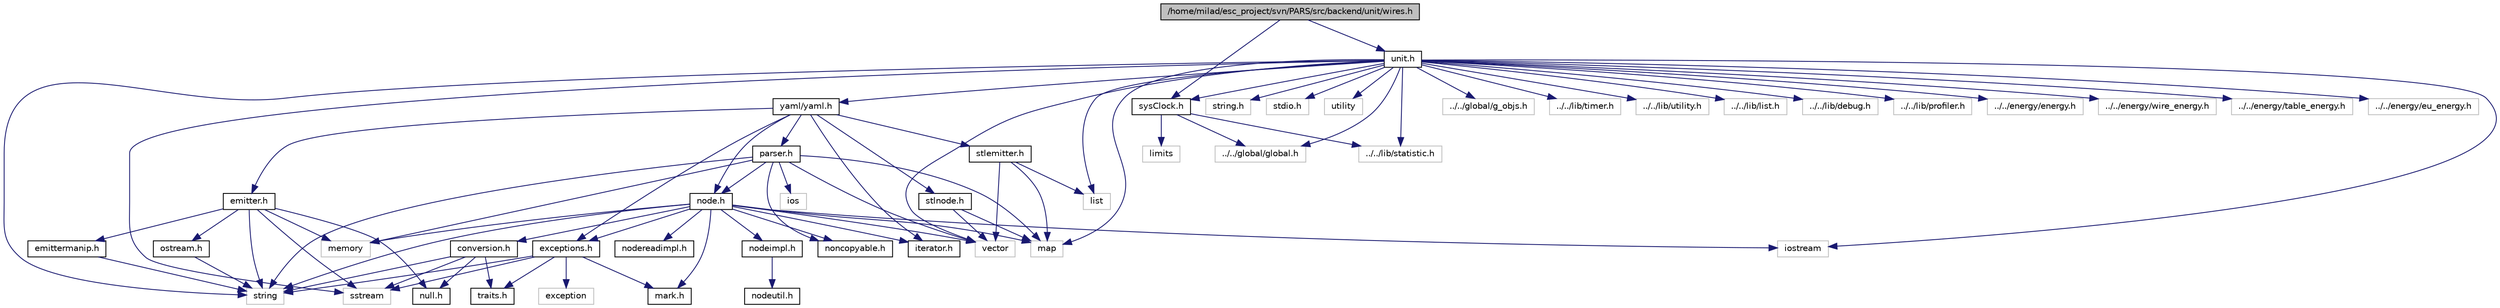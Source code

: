 digraph G
{
  edge [fontname="Helvetica",fontsize="10",labelfontname="Helvetica",labelfontsize="10"];
  node [fontname="Helvetica",fontsize="10",shape=record];
  Node1 [label="/home/milad/esc_project/svn/PARS/src/backend/unit/wires.h",height=0.2,width=0.4,color="black", fillcolor="grey75", style="filled" fontcolor="black"];
  Node1 -> Node2 [color="midnightblue",fontsize="10",style="solid"];
  Node2 [label="unit.h",height=0.2,width=0.4,color="black", fillcolor="white", style="filled",URL="$unit_8h.html"];
  Node2 -> Node3 [color="midnightblue",fontsize="10",style="solid"];
  Node3 [label="map",height=0.2,width=0.4,color="grey75", fillcolor="white", style="filled"];
  Node2 -> Node4 [color="midnightblue",fontsize="10",style="solid"];
  Node4 [label="list",height=0.2,width=0.4,color="grey75", fillcolor="white", style="filled"];
  Node2 -> Node5 [color="midnightblue",fontsize="10",style="solid"];
  Node5 [label="vector",height=0.2,width=0.4,color="grey75", fillcolor="white", style="filled"];
  Node2 -> Node6 [color="midnightblue",fontsize="10",style="solid"];
  Node6 [label="string",height=0.2,width=0.4,color="grey75", fillcolor="white", style="filled"];
  Node2 -> Node7 [color="midnightblue",fontsize="10",style="solid"];
  Node7 [label="string.h",height=0.2,width=0.4,color="grey75", fillcolor="white", style="filled"];
  Node2 -> Node8 [color="midnightblue",fontsize="10",style="solid"];
  Node8 [label="stdio.h",height=0.2,width=0.4,color="grey75", fillcolor="white", style="filled"];
  Node2 -> Node9 [color="midnightblue",fontsize="10",style="solid"];
  Node9 [label="utility",height=0.2,width=0.4,color="grey75", fillcolor="white", style="filled"];
  Node2 -> Node10 [color="midnightblue",fontsize="10",style="solid"];
  Node10 [label="iostream",height=0.2,width=0.4,color="grey75", fillcolor="white", style="filled"];
  Node2 -> Node11 [color="midnightblue",fontsize="10",style="solid"];
  Node11 [label="sstream",height=0.2,width=0.4,color="grey75", fillcolor="white", style="filled"];
  Node2 -> Node12 [color="midnightblue",fontsize="10",style="solid"];
  Node12 [label="yaml/yaml.h",height=0.2,width=0.4,color="black", fillcolor="white", style="filled",URL="$yaml_8h.html"];
  Node12 -> Node13 [color="midnightblue",fontsize="10",style="solid"];
  Node13 [label="parser.h",height=0.2,width=0.4,color="black", fillcolor="white", style="filled",URL="$parser_8h.html"];
  Node13 -> Node14 [color="midnightblue",fontsize="10",style="solid"];
  Node14 [label="node.h",height=0.2,width=0.4,color="black", fillcolor="white", style="filled",URL="$node_8h.html"];
  Node14 -> Node15 [color="midnightblue",fontsize="10",style="solid"];
  Node15 [label="conversion.h",height=0.2,width=0.4,color="black", fillcolor="white", style="filled",URL="$conversion_8h.html"];
  Node15 -> Node16 [color="midnightblue",fontsize="10",style="solid"];
  Node16 [label="null.h",height=0.2,width=0.4,color="black", fillcolor="white", style="filled",URL="$null_8h.html"];
  Node15 -> Node17 [color="midnightblue",fontsize="10",style="solid"];
  Node17 [label="traits.h",height=0.2,width=0.4,color="black", fillcolor="white", style="filled",URL="$traits_8h.html"];
  Node15 -> Node6 [color="midnightblue",fontsize="10",style="solid"];
  Node15 -> Node11 [color="midnightblue",fontsize="10",style="solid"];
  Node14 -> Node18 [color="midnightblue",fontsize="10",style="solid"];
  Node18 [label="exceptions.h",height=0.2,width=0.4,color="black", fillcolor="white", style="filled",URL="$exceptions_8h.html"];
  Node18 -> Node19 [color="midnightblue",fontsize="10",style="solid"];
  Node19 [label="mark.h",height=0.2,width=0.4,color="black", fillcolor="white", style="filled",URL="$mark_8h.html"];
  Node18 -> Node17 [color="midnightblue",fontsize="10",style="solid"];
  Node18 -> Node20 [color="midnightblue",fontsize="10",style="solid"];
  Node20 [label="exception",height=0.2,width=0.4,color="grey75", fillcolor="white", style="filled"];
  Node18 -> Node6 [color="midnightblue",fontsize="10",style="solid"];
  Node18 -> Node11 [color="midnightblue",fontsize="10",style="solid"];
  Node14 -> Node21 [color="midnightblue",fontsize="10",style="solid"];
  Node21 [label="iterator.h",height=0.2,width=0.4,color="black", fillcolor="white", style="filled",URL="$iterator_8h.html"];
  Node14 -> Node19 [color="midnightblue",fontsize="10",style="solid"];
  Node14 -> Node22 [color="midnightblue",fontsize="10",style="solid"];
  Node22 [label="noncopyable.h",height=0.2,width=0.4,color="black", fillcolor="white", style="filled",URL="$noncopyable_8h.html"];
  Node14 -> Node10 [color="midnightblue",fontsize="10",style="solid"];
  Node14 -> Node6 [color="midnightblue",fontsize="10",style="solid"];
  Node14 -> Node5 [color="midnightblue",fontsize="10",style="solid"];
  Node14 -> Node3 [color="midnightblue",fontsize="10",style="solid"];
  Node14 -> Node23 [color="midnightblue",fontsize="10",style="solid"];
  Node23 [label="memory",height=0.2,width=0.4,color="grey75", fillcolor="white", style="filled"];
  Node14 -> Node24 [color="midnightblue",fontsize="10",style="solid"];
  Node24 [label="nodeimpl.h",height=0.2,width=0.4,color="black", fillcolor="white", style="filled",URL="$nodeimpl_8h.html"];
  Node24 -> Node25 [color="midnightblue",fontsize="10",style="solid"];
  Node25 [label="nodeutil.h",height=0.2,width=0.4,color="black", fillcolor="white", style="filled",URL="$nodeutil_8h.html"];
  Node14 -> Node26 [color="midnightblue",fontsize="10",style="solid"];
  Node26 [label="nodereadimpl.h",height=0.2,width=0.4,color="black", fillcolor="white", style="filled",URL="$nodereadimpl_8h.html"];
  Node13 -> Node22 [color="midnightblue",fontsize="10",style="solid"];
  Node13 -> Node27 [color="midnightblue",fontsize="10",style="solid"];
  Node27 [label="ios",height=0.2,width=0.4,color="grey75", fillcolor="white", style="filled"];
  Node13 -> Node6 [color="midnightblue",fontsize="10",style="solid"];
  Node13 -> Node5 [color="midnightblue",fontsize="10",style="solid"];
  Node13 -> Node3 [color="midnightblue",fontsize="10",style="solid"];
  Node13 -> Node23 [color="midnightblue",fontsize="10",style="solid"];
  Node12 -> Node14 [color="midnightblue",fontsize="10",style="solid"];
  Node12 -> Node28 [color="midnightblue",fontsize="10",style="solid"];
  Node28 [label="stlnode.h",height=0.2,width=0.4,color="black", fillcolor="white", style="filled",URL="$stlnode_8h.html"];
  Node28 -> Node5 [color="midnightblue",fontsize="10",style="solid"];
  Node28 -> Node3 [color="midnightblue",fontsize="10",style="solid"];
  Node12 -> Node21 [color="midnightblue",fontsize="10",style="solid"];
  Node12 -> Node29 [color="midnightblue",fontsize="10",style="solid"];
  Node29 [label="emitter.h",height=0.2,width=0.4,color="black", fillcolor="white", style="filled",URL="$emitter_8h.html"];
  Node29 -> Node30 [color="midnightblue",fontsize="10",style="solid"];
  Node30 [label="emittermanip.h",height=0.2,width=0.4,color="black", fillcolor="white", style="filled",URL="$emittermanip_8h.html"];
  Node30 -> Node6 [color="midnightblue",fontsize="10",style="solid"];
  Node29 -> Node31 [color="midnightblue",fontsize="10",style="solid"];
  Node31 [label="ostream.h",height=0.2,width=0.4,color="black", fillcolor="white", style="filled",URL="$ostream_8h.html"];
  Node31 -> Node6 [color="midnightblue",fontsize="10",style="solid"];
  Node29 -> Node16 [color="midnightblue",fontsize="10",style="solid"];
  Node29 -> Node23 [color="midnightblue",fontsize="10",style="solid"];
  Node29 -> Node6 [color="midnightblue",fontsize="10",style="solid"];
  Node29 -> Node11 [color="midnightblue",fontsize="10",style="solid"];
  Node12 -> Node32 [color="midnightblue",fontsize="10",style="solid"];
  Node32 [label="stlemitter.h",height=0.2,width=0.4,color="black", fillcolor="white", style="filled",URL="$stlemitter_8h.html"];
  Node32 -> Node5 [color="midnightblue",fontsize="10",style="solid"];
  Node32 -> Node4 [color="midnightblue",fontsize="10",style="solid"];
  Node32 -> Node3 [color="midnightblue",fontsize="10",style="solid"];
  Node12 -> Node18 [color="midnightblue",fontsize="10",style="solid"];
  Node2 -> Node33 [color="midnightblue",fontsize="10",style="solid"];
  Node33 [label="sysClock.h",height=0.2,width=0.4,color="black", fillcolor="white", style="filled",URL="$sysClock_8h.html"];
  Node33 -> Node34 [color="midnightblue",fontsize="10",style="solid"];
  Node34 [label="limits",height=0.2,width=0.4,color="grey75", fillcolor="white", style="filled"];
  Node33 -> Node35 [color="midnightblue",fontsize="10",style="solid"];
  Node35 [label="../../global/global.h",height=0.2,width=0.4,color="grey75", fillcolor="white", style="filled"];
  Node33 -> Node36 [color="midnightblue",fontsize="10",style="solid"];
  Node36 [label="../../lib/statistic.h",height=0.2,width=0.4,color="grey75", fillcolor="white", style="filled"];
  Node2 -> Node35 [color="midnightblue",fontsize="10",style="solid"];
  Node2 -> Node37 [color="midnightblue",fontsize="10",style="solid"];
  Node37 [label="../../global/g_objs.h",height=0.2,width=0.4,color="grey75", fillcolor="white", style="filled"];
  Node2 -> Node38 [color="midnightblue",fontsize="10",style="solid"];
  Node38 [label="../../lib/timer.h",height=0.2,width=0.4,color="grey75", fillcolor="white", style="filled"];
  Node2 -> Node39 [color="midnightblue",fontsize="10",style="solid"];
  Node39 [label="../../lib/utility.h",height=0.2,width=0.4,color="grey75", fillcolor="white", style="filled"];
  Node2 -> Node40 [color="midnightblue",fontsize="10",style="solid"];
  Node40 [label="../../lib/list.h",height=0.2,width=0.4,color="grey75", fillcolor="white", style="filled"];
  Node2 -> Node41 [color="midnightblue",fontsize="10",style="solid"];
  Node41 [label="../../lib/debug.h",height=0.2,width=0.4,color="grey75", fillcolor="white", style="filled"];
  Node2 -> Node36 [color="midnightblue",fontsize="10",style="solid"];
  Node2 -> Node42 [color="midnightblue",fontsize="10",style="solid"];
  Node42 [label="../../lib/profiler.h",height=0.2,width=0.4,color="grey75", fillcolor="white", style="filled"];
  Node2 -> Node43 [color="midnightblue",fontsize="10",style="solid"];
  Node43 [label="../../energy/energy.h",height=0.2,width=0.4,color="grey75", fillcolor="white", style="filled"];
  Node2 -> Node44 [color="midnightblue",fontsize="10",style="solid"];
  Node44 [label="../../energy/wire_energy.h",height=0.2,width=0.4,color="grey75", fillcolor="white", style="filled"];
  Node2 -> Node45 [color="midnightblue",fontsize="10",style="solid"];
  Node45 [label="../../energy/table_energy.h",height=0.2,width=0.4,color="grey75", fillcolor="white", style="filled"];
  Node2 -> Node46 [color="midnightblue",fontsize="10",style="solid"];
  Node46 [label="../../energy/eu_energy.h",height=0.2,width=0.4,color="grey75", fillcolor="white", style="filled"];
  Node1 -> Node33 [color="midnightblue",fontsize="10",style="solid"];
}
